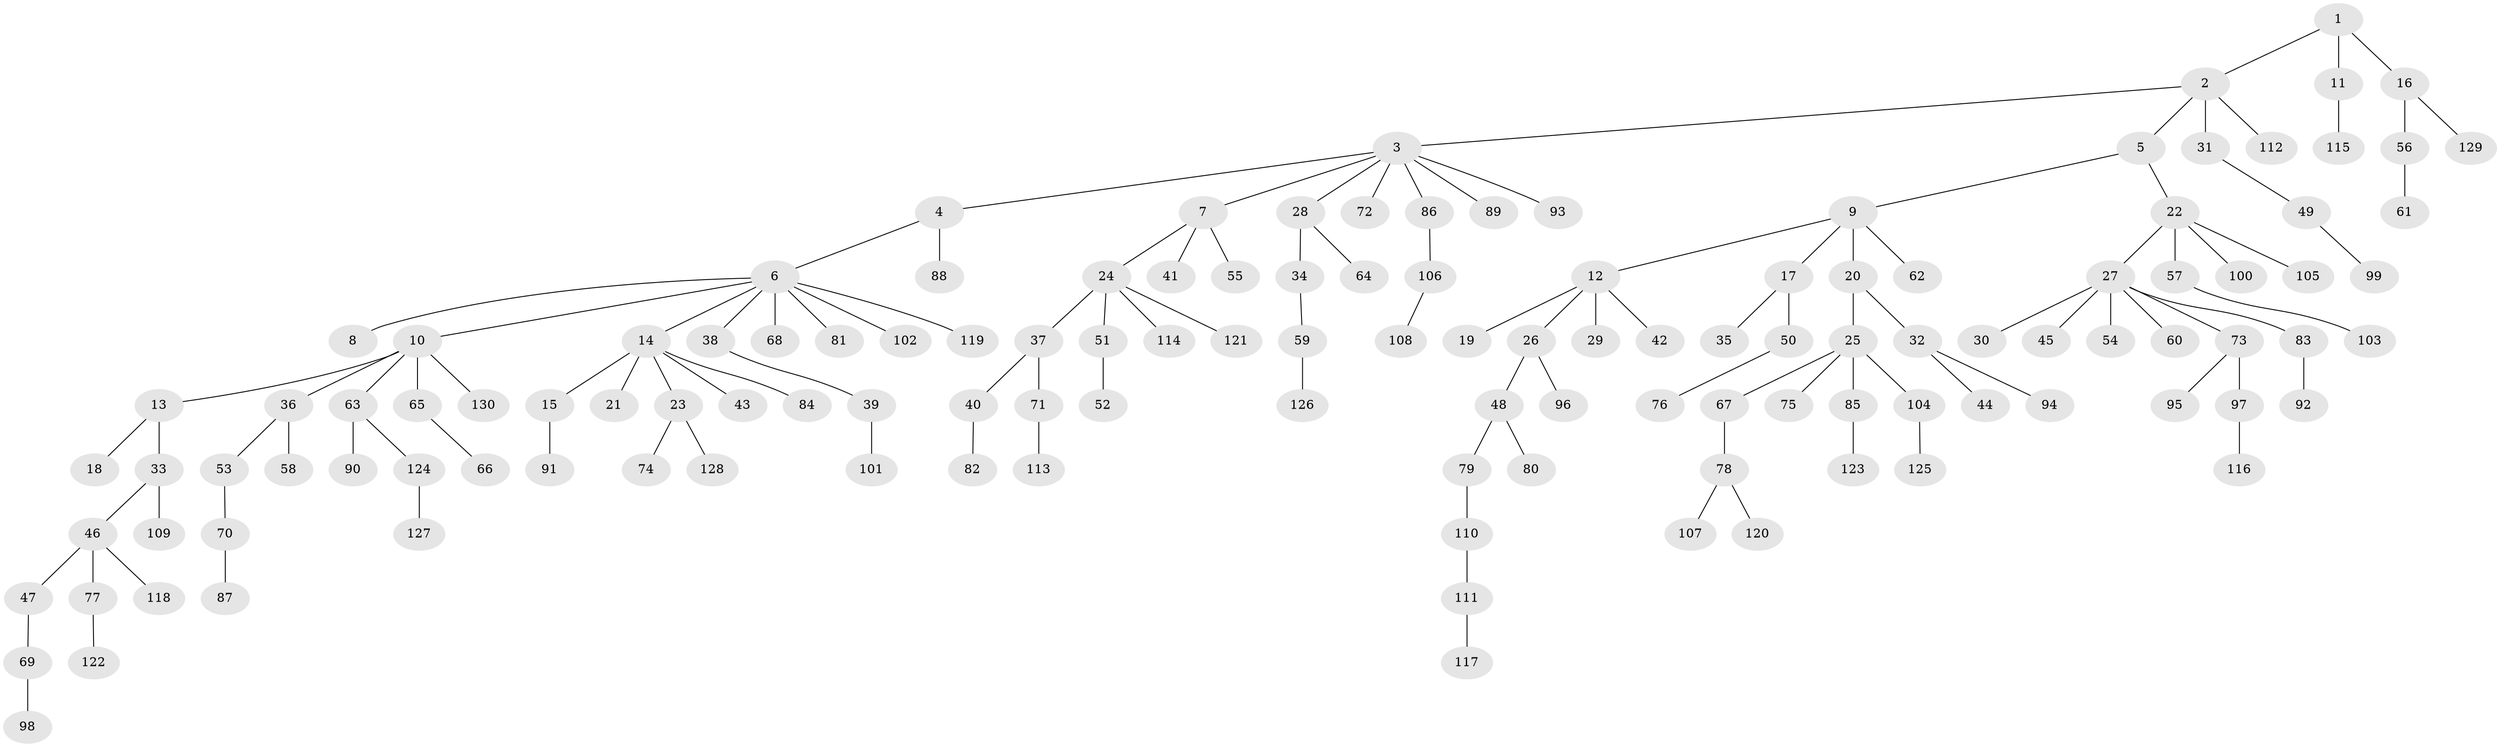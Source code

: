 // coarse degree distribution, {3: 0.09782608695652174, 6: 0.03260869565217391, 7: 0.021739130434782608, 2: 0.22826086956521738, 8: 0.021739130434782608, 1: 0.5652173913043478, 4: 0.021739130434782608, 5: 0.010869565217391304}
// Generated by graph-tools (version 1.1) at 2025/24/03/03/25 07:24:08]
// undirected, 130 vertices, 129 edges
graph export_dot {
graph [start="1"]
  node [color=gray90,style=filled];
  1;
  2;
  3;
  4;
  5;
  6;
  7;
  8;
  9;
  10;
  11;
  12;
  13;
  14;
  15;
  16;
  17;
  18;
  19;
  20;
  21;
  22;
  23;
  24;
  25;
  26;
  27;
  28;
  29;
  30;
  31;
  32;
  33;
  34;
  35;
  36;
  37;
  38;
  39;
  40;
  41;
  42;
  43;
  44;
  45;
  46;
  47;
  48;
  49;
  50;
  51;
  52;
  53;
  54;
  55;
  56;
  57;
  58;
  59;
  60;
  61;
  62;
  63;
  64;
  65;
  66;
  67;
  68;
  69;
  70;
  71;
  72;
  73;
  74;
  75;
  76;
  77;
  78;
  79;
  80;
  81;
  82;
  83;
  84;
  85;
  86;
  87;
  88;
  89;
  90;
  91;
  92;
  93;
  94;
  95;
  96;
  97;
  98;
  99;
  100;
  101;
  102;
  103;
  104;
  105;
  106;
  107;
  108;
  109;
  110;
  111;
  112;
  113;
  114;
  115;
  116;
  117;
  118;
  119;
  120;
  121;
  122;
  123;
  124;
  125;
  126;
  127;
  128;
  129;
  130;
  1 -- 2;
  1 -- 11;
  1 -- 16;
  2 -- 3;
  2 -- 5;
  2 -- 31;
  2 -- 112;
  3 -- 4;
  3 -- 7;
  3 -- 28;
  3 -- 72;
  3 -- 86;
  3 -- 89;
  3 -- 93;
  4 -- 6;
  4 -- 88;
  5 -- 9;
  5 -- 22;
  6 -- 8;
  6 -- 10;
  6 -- 14;
  6 -- 38;
  6 -- 68;
  6 -- 81;
  6 -- 102;
  6 -- 119;
  7 -- 24;
  7 -- 41;
  7 -- 55;
  9 -- 12;
  9 -- 17;
  9 -- 20;
  9 -- 62;
  10 -- 13;
  10 -- 36;
  10 -- 63;
  10 -- 65;
  10 -- 130;
  11 -- 115;
  12 -- 19;
  12 -- 26;
  12 -- 29;
  12 -- 42;
  13 -- 18;
  13 -- 33;
  14 -- 15;
  14 -- 21;
  14 -- 23;
  14 -- 43;
  14 -- 84;
  15 -- 91;
  16 -- 56;
  16 -- 129;
  17 -- 35;
  17 -- 50;
  20 -- 25;
  20 -- 32;
  22 -- 27;
  22 -- 57;
  22 -- 100;
  22 -- 105;
  23 -- 74;
  23 -- 128;
  24 -- 37;
  24 -- 51;
  24 -- 114;
  24 -- 121;
  25 -- 67;
  25 -- 75;
  25 -- 85;
  25 -- 104;
  26 -- 48;
  26 -- 96;
  27 -- 30;
  27 -- 45;
  27 -- 54;
  27 -- 60;
  27 -- 73;
  27 -- 83;
  28 -- 34;
  28 -- 64;
  31 -- 49;
  32 -- 44;
  32 -- 94;
  33 -- 46;
  33 -- 109;
  34 -- 59;
  36 -- 53;
  36 -- 58;
  37 -- 40;
  37 -- 71;
  38 -- 39;
  39 -- 101;
  40 -- 82;
  46 -- 47;
  46 -- 77;
  46 -- 118;
  47 -- 69;
  48 -- 79;
  48 -- 80;
  49 -- 99;
  50 -- 76;
  51 -- 52;
  53 -- 70;
  56 -- 61;
  57 -- 103;
  59 -- 126;
  63 -- 90;
  63 -- 124;
  65 -- 66;
  67 -- 78;
  69 -- 98;
  70 -- 87;
  71 -- 113;
  73 -- 95;
  73 -- 97;
  77 -- 122;
  78 -- 107;
  78 -- 120;
  79 -- 110;
  83 -- 92;
  85 -- 123;
  86 -- 106;
  97 -- 116;
  104 -- 125;
  106 -- 108;
  110 -- 111;
  111 -- 117;
  124 -- 127;
}
